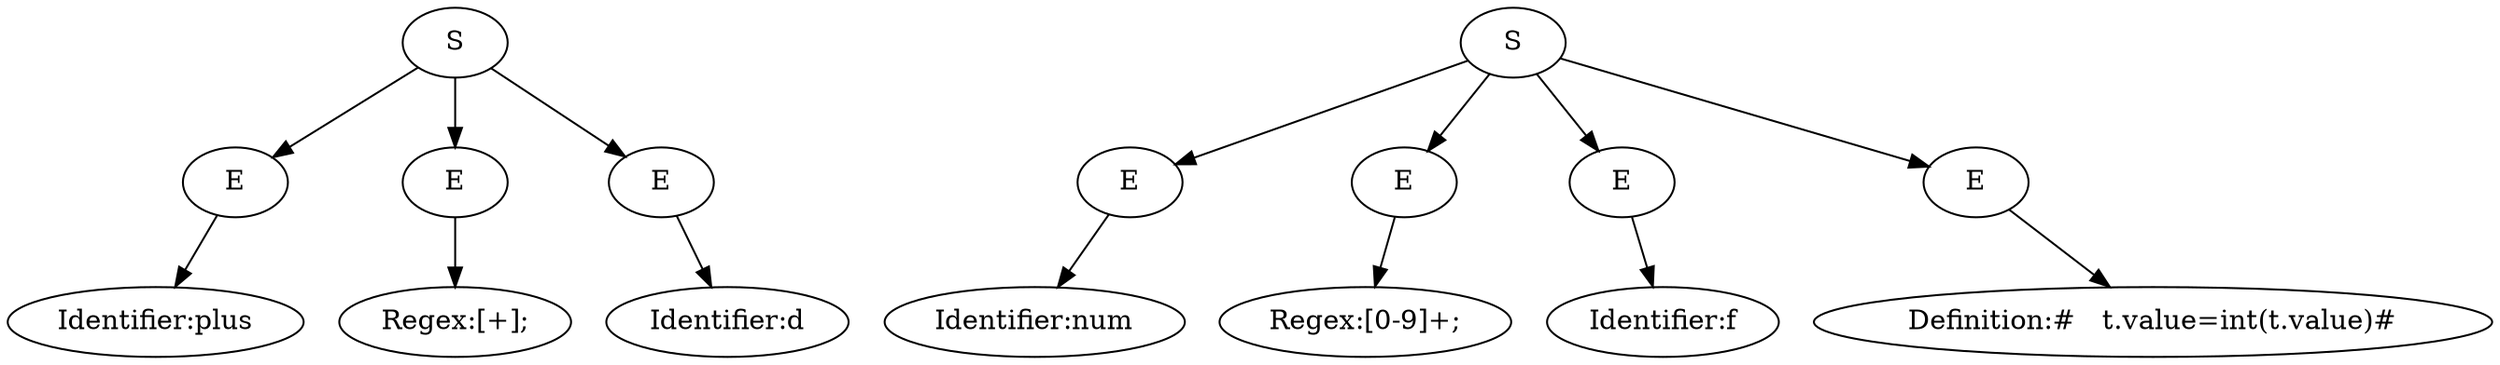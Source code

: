 digraph G { ordering=out 
n0 [ label = "Identifier:plus"];
n1 [ label = "E"];
n1->n0;
n2 [ label = "Regex:[\+];"];
n3 [ label = "E"];
n3->n2;
n4 [ label = "Identifier:d"];
n5 [ label = "E"];
n5->n4;
n6 [ label = "S"];
n6->n1;
n6->n3;
n6->n5;
n7 [ label = "Identifier:num"];
n8 [ label = "E"];
n8->n7;
n9 [ label = "Regex:[0-9]+;"];
n10 [ label = "E"];
n10->n9;
n11 [ label = "Identifier:f"];
n12 [ label = "E"];
n12->n11;
n13 [ label = "Definition:#   t.value=int(t.value)#"];
n14 [ label = "E"];
n14->n13;
n15 [ label = "S"];
n15->n8;
n15->n10;
n15->n12;
n15->n14;
}